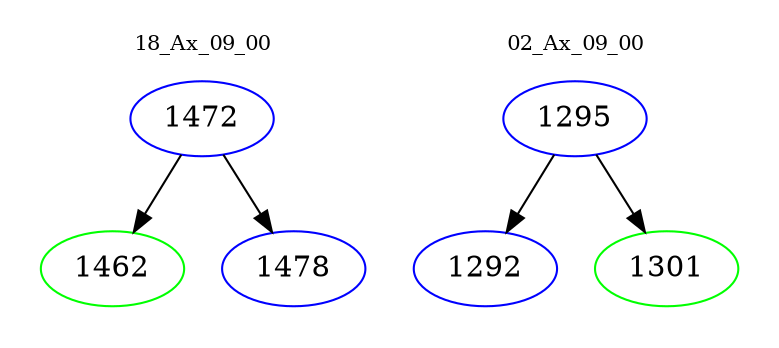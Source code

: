 digraph{
subgraph cluster_0 {
color = white
label = "18_Ax_09_00";
fontsize=10;
T0_1472 [label="1472", color="blue"]
T0_1472 -> T0_1462 [color="black"]
T0_1462 [label="1462", color="green"]
T0_1472 -> T0_1478 [color="black"]
T0_1478 [label="1478", color="blue"]
}
subgraph cluster_1 {
color = white
label = "02_Ax_09_00";
fontsize=10;
T1_1295 [label="1295", color="blue"]
T1_1295 -> T1_1292 [color="black"]
T1_1292 [label="1292", color="blue"]
T1_1295 -> T1_1301 [color="black"]
T1_1301 [label="1301", color="green"]
}
}
